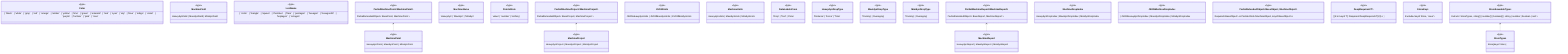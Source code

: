 classDiagram
class Color {
  <<type>>
  | 'black'   | 'white'   | 'gray'   | 'red'   | 'orange'   | 'amber'   | 'yellow'   | 'lime'   | 'green'   | 'emerald'   | 'teal'   | 'cyan'   | 'sky'   | 'blue'   | 'indigo'   | 'violet'   | 'purple'   | 'fuchsia'   | 'pink'   | 'rose'
}



class MachineField {
  <<type>>
  HeavydynField | MaxidynField | MinidynField
}



class IconName {
  <<type>>
  | 'circle'   | 'triangle'   | 'square'   | 'rhombus'   | 'flare'   | 'pentagon'   | 'hexagon'   | 'hexagonAlt'   | 'heptagon'   | 'octagon'
}



class MachinePoint {
  <<type>>
  HeavydynPoint | MaxidynPoint | MinidynPoint
}



class PartialMachinePoint~MachinePoint~ {
  <<type>>
  PartialExtendedObject#60;   BasePoint,   MachinePoint #62;
}
PartialMachinePoint~MachinePoint~ <.. MachinePoint


class MachineName {
  <<type>>
  'Heavydyn' | 'Maxidyn' | 'Minidyn'
}



class PointsState {
  <<type>>
  'value' | 'number' | 'nothing'
}



class MachineProject {
  <<type>>
  HeavydynProject | MaxidynProject | MinidynProject
}



class PartialMachineProject~MachineProject~ {
  <<type>>
  PartialExtendedObject#60;   BaseProject,   MachineProject #62;
}
PartialMachineProject~MachineProject~ <.. MachineProject


class JSONUnits {
  <<type>>
  JSONHeavydynUnits | JSONMaxidynUnits | JSONMinidynUnits
}



class MachineUnits {
  <<type>>
  HeavydynUnits | MaxidynUnits | MinidynUnits
}



class DataLabelsFrom {
  <<type>>
  'Drop' | 'Test' | 'Zone'
}



class HeavydynDropType {
  <<type>>
  'Distance' | 'Force' | 'Time'
}



class MaxidynDropType {
  <<type>>
  'Training' | 'Averaging'
}



class MinidynDropType {
  <<type>>
  'Training' | 'Averaging'
}



class MachineReport {
  <<type>>
  HeavydynReport | MaxidynReport | MinidynReport
}



class PartialMachineReport~MachineReport~ {
  <<type>>
  PartialExtendedObject#60;   BaseReport,   MachineReport #62;
}
PartialMachineReport~MachineReport~ <.. MachineReport


class MachineDropIndex {
  <<type>>
  HeavydynDropIndex | MaxidynDropIndex | MinidynDropIndex
}



class JSONMachineDropIndex {
  <<type>>
  | JSONHeavydynDropIndex   | MaxidynDropIndex   | MinidynDropIndex
}



class PartialExtendedObject~BaseObject, MachineObject~ {
  <<type>>
  Required#60;BaseObject#62; &   Partial#60;Omit#60;MachineObject, keyof BaseObject#62;#62;
}



class DeepRequired~T~ {
  <<type>>
  #123;   [K in keyof T]: Required#60;DeepRequired#60;T[K]#62;#62; #125;
}



class StoreKeys {
  <<type>>
  Exclude#60;keyof Store, 'save'#62;
}



class StoreTypes {
  <<type>>
  Store[keyof Store]
}



class StoreSaveableTypes {
  <<type>>
  Extract#60;   StoreTypes,   string[] | number[] | boolean[] | string | number | boolean | null #62;
}
StoreSaveableTypes <.. StoreTypes